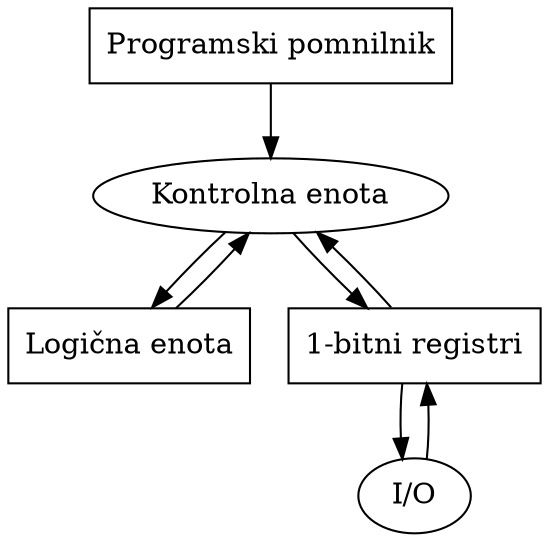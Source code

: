digraph baz {
	//overlap=Prism;
	//splines=True;
	//label="1 bitna arhitektura";
	//fontsize=36;
	//registri [shape=record,label="{eno-bitni registri| {<f0>PC 16-bit|<io>0|<f1>1|<f2>0|0|0|<etc>...}}"];
	// registri:f0 -> progmem ->
	// nand -> registri:f1;
	// registri:f2 -> nand;
	// io -> registri:io -> io;
	// progmem -> copy -> registri:f0;
    KE[label="Kontrolna enota"];
    LE[label="Logična enota",shape=box];
    LE -> KE -> LE;
    PGM[label="Programski pomnilnik",shape=box];
    PGM -> KE;
    ram[label="1-bitni registri",shape=box];
    ram -> KE -> ram;
    IO[label="I/O"];
    IO -> ram -> IO;

}
